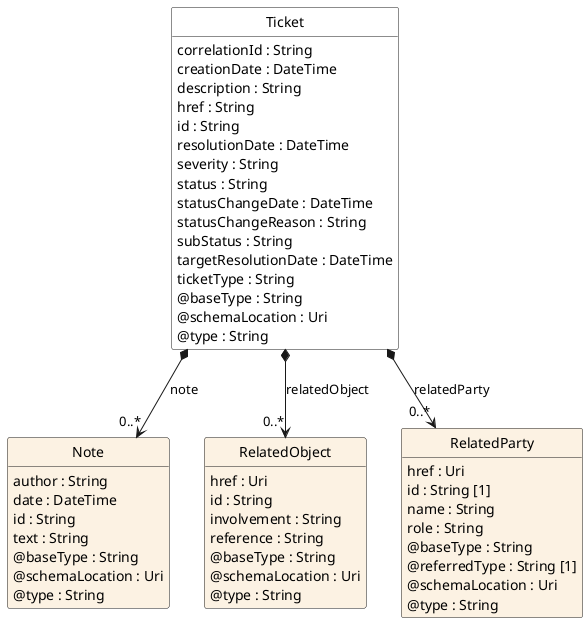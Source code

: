 @startuml
hide circle
hide methods
hide stereotype
show <<Enumeration>> stereotype
skinparam class {
   BackgroundColor<<Enumeration>> #E6F5F7
   BackgroundColor<<Ref>> #FFFFE0
   BackgroundColor<<Pivot>> #FFFFFFF
   BackgroundColor<<SimpleType>> #E2F0DA
   BackgroundColor #FCF2E3
}

class Ticket <<Pivot>> {
    correlationId : String
    creationDate : DateTime
    description : String
    href : String
    id : String
    resolutionDate : DateTime
    severity : String
    status : String
    statusChangeDate : DateTime
    statusChangeReason : String
    subStatus : String
    targetResolutionDate : DateTime
    ticketType : String
    @baseType : String
    @schemaLocation : Uri
    @type : String
}

class Note  {
    author : String
    date : DateTime
    id : String
    text : String
    @baseType : String
    @schemaLocation : Uri
    @type : String
}

class RelatedObject  {
    href : Uri
    id : String
    involvement : String
    reference : String
    @baseType : String
    @schemaLocation : Uri
    @type : String
}

class RelatedParty  {
    href : Uri
    id : String [1]
    name : String
    role : String
    @baseType : String
    @referredType : String [1]
    @schemaLocation : Uri
    @type : String
}

Ticket *-->  "0..*" RelatedObject : relatedObject

Ticket *-->  "0..*" Note : note

Ticket *-->  "0..*" RelatedParty : relatedParty

@enduml
